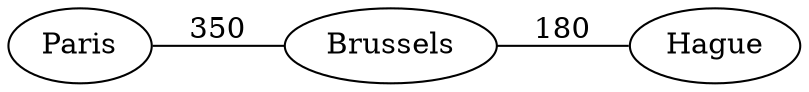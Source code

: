 graph {
    rankdir="LR";
    Paris -- Brussels [label="350"];
    Brussels -- Hague [label="180"];
}